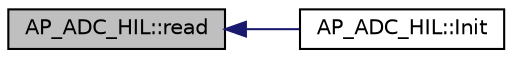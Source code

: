 digraph "AP_ADC_HIL::read"
{
 // INTERACTIVE_SVG=YES
  edge [fontname="Helvetica",fontsize="10",labelfontname="Helvetica",labelfontsize="10"];
  node [fontname="Helvetica",fontsize="10",shape=record];
  rankdir="LR";
  Node1 [label="AP_ADC_HIL::read",height=0.2,width=0.4,color="black", fillcolor="grey75", style="filled" fontcolor="black"];
  Node1 -> Node2 [dir="back",color="midnightblue",fontsize="10",style="solid",fontname="Helvetica"];
  Node2 [label="AP_ADC_HIL::Init",height=0.2,width=0.4,color="black", fillcolor="white", style="filled",URL="$classAP__ADC__HIL.html#ad8daf76e8e59008219d7d1ff03d4b8f1"];
}
